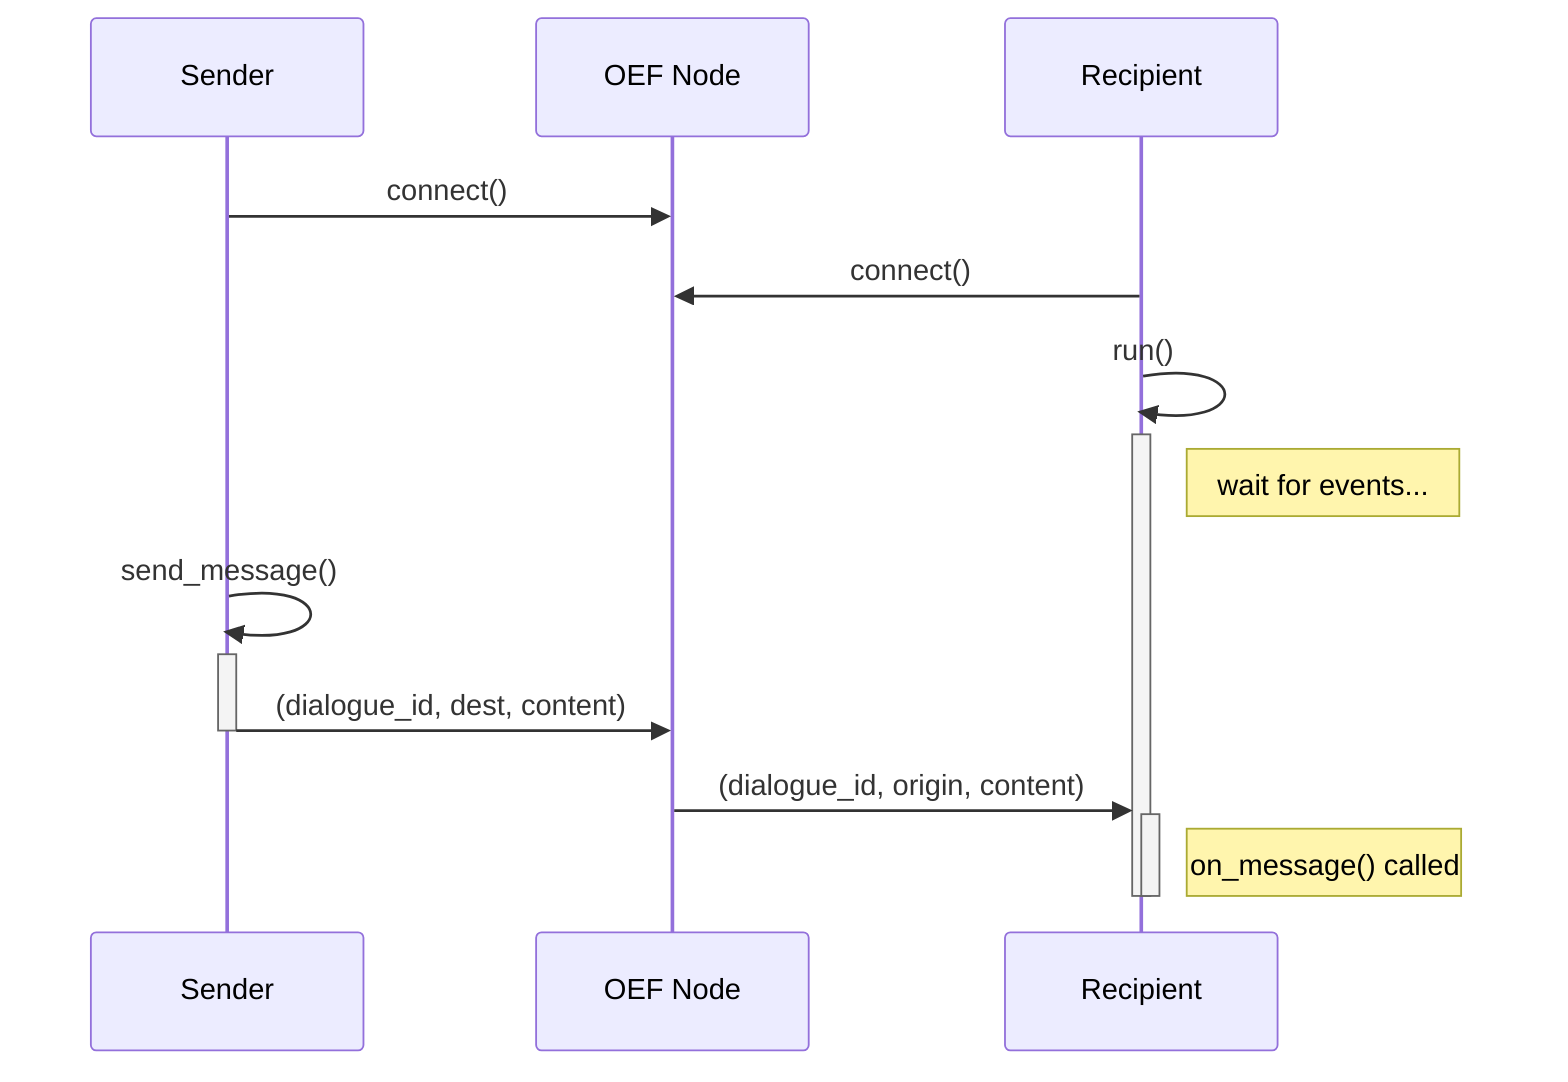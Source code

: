 sequenceDiagram
        participant Sender
        participant OEF Node
        participant Recipient
        Sender ->> OEF Node: connect()
        Recipient ->> OEF Node: connect()
        Recipient ->> Recipient: run()
        activate Recipient
        note right of Recipient: wait for events...
        Sender ->> Sender: send_message()
        activate Sender
        Sender ->> OEF Node: (dialogue_id, dest, content)
        deactivate Sender
        OEF Node ->> Recipient: (dialogue_id, origin, content)
        activate Recipient
        note right of Recipient: on_message() called
        deactivate Recipient
        deactivate Recipient